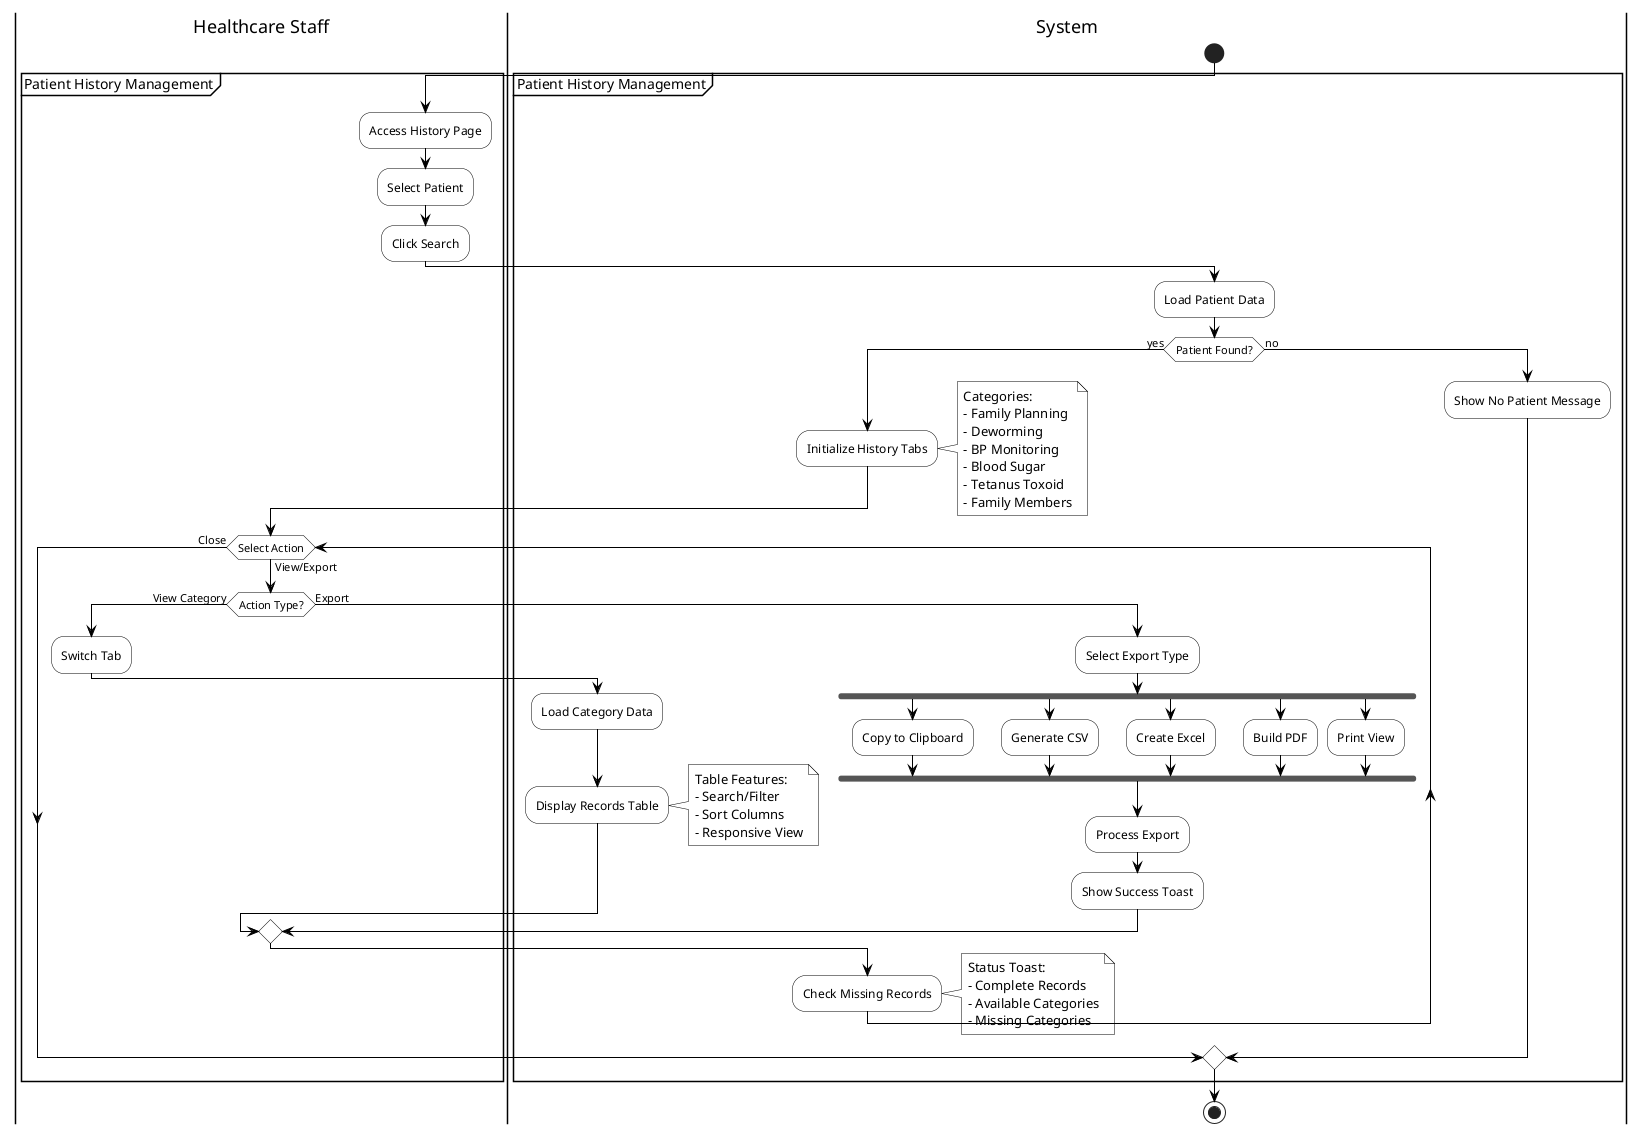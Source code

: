 @startuml Patient History Activity
skinparam monochrome true
skinparam shadowing false
skinparam ActivityBackgroundColor white
skinparam ActivityBorderColor black
skinparam ArrowColor black
skinparam NoteBackgroundColor white
skinparam NoteBorderColor black

|Healthcare Staff|
|System|

start

partition "Patient History Management" {
  |Healthcare Staff|
  :Access History Page;
  :Select Patient;
  :Click Search;
  
  |System|
  :Load Patient Data;
  
  if (Patient Found?) then (yes)
    :Initialize History Tabs;
    note right
      Categories:
      - Family Planning
      - Deworming
      - BP Monitoring
      - Blood Sugar
      - Tetanus Toxoid
      - Family Members
    end note
    
    |Healthcare Staff|
    while (Select Action) is (View/Export)
      if (Action Type?) then (View Category)
        :Switch Tab;
        |System|
        :Load Category Data;
        :Display Records Table;
        note right
          Table Features:
          - Search/Filter
          - Sort Columns
          - Responsive View
        end note
      else (Export)
        :Select Export Type;
        |System|
        fork
          :Copy to Clipboard;
        fork again
          :Generate CSV;
        fork again
          :Create Excel;
        fork again
          :Build PDF;
        fork again
          :Print View;
        end fork
        :Process Export;
        :Show Success Toast;
      endif
      
      |System|
      :Check Missing Records;
      note right
        Status Toast:
        - Complete Records
        - Available Categories
        - Missing Categories
      end note
    endwhile (Close)
    
  else (no)
    :Show No Patient Message;
  endif
}

stop

@enduml 